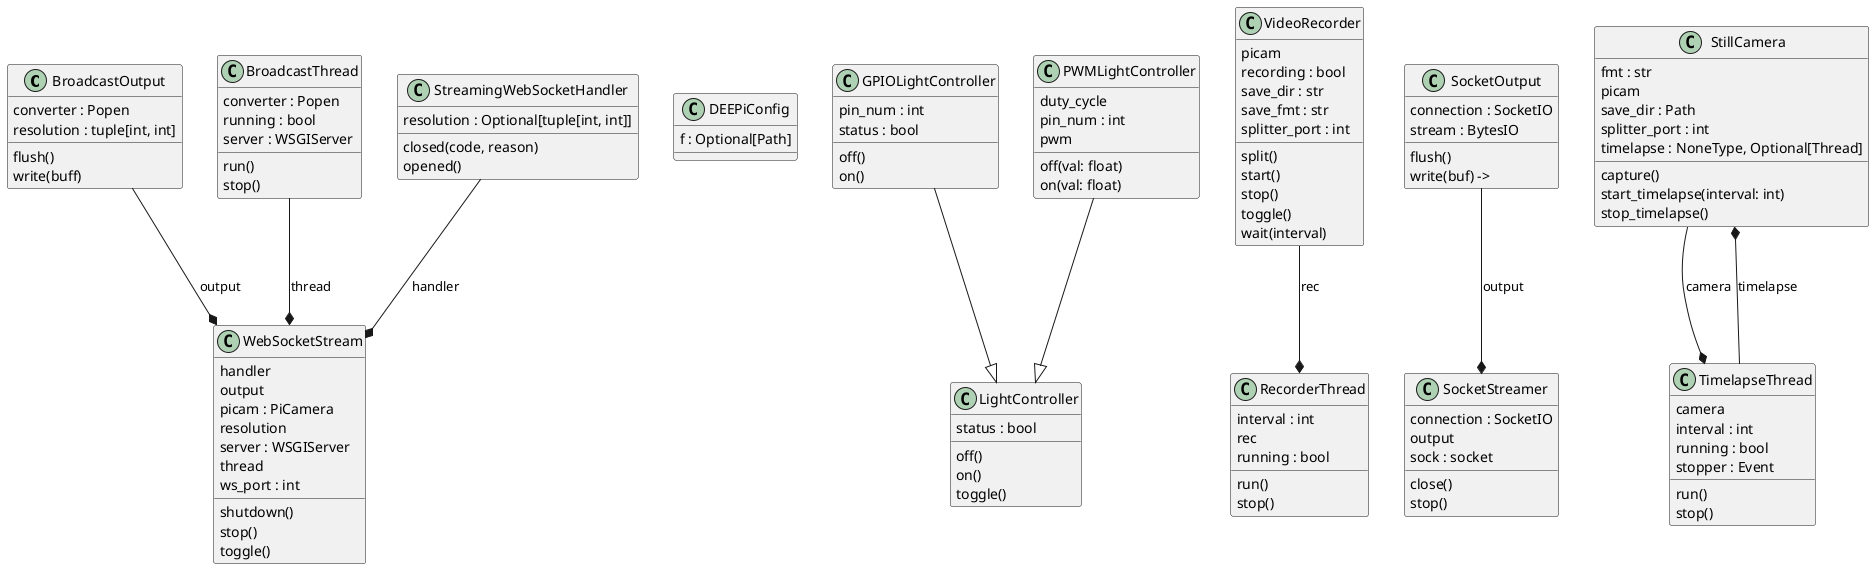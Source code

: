 @startuml classes_deepi
set namespaceSeparator none
class "BroadcastOutput" as deepi.webstreaming.BroadcastOutput {
  converter : Popen
  resolution : tuple[int, int]
  flush()
  write(buff)
}
class "BroadcastThread" as deepi.webstreaming.BroadcastThread {
  converter : Popen
  running : bool
  server : WSGIServer
  run()
  stop()
}
class "DEEPiConfig" as deepi.camera.DEEPiConfig {
  f : Optional[Path]
}
class "GPIOLightController" as deepi.lights.GPIOLightController {
  pin_num : int
  status : bool
  off()
  on()
}
class "LightController" as deepi.lights.LightController {
  status : bool
  off()
  on()
  toggle()
}
class "PWMLightController" as deepi.lights.PWMLightController {
  duty_cycle
  pin_num : int
  pwm
  off(val: float)
  on(val: float)
}
class "RecorderThread" as deepi.camera.RecorderThread {
  interval : int
  rec
  running : bool
  run()
  stop()
}
class "SocketOutput" as deepi.socketstreaming.SocketOutput {
  connection : SocketIO
  stream : BytesIO
  flush()
  write(buf) -> 
}
class "SocketStreamer" as deepi.socketstreaming.SocketStreamer {
  connection : SocketIO
  output
  sock : socket
  close()
  stop()
}
class "StillCamera" as deepi.camera.StillCamera {
  fmt : str
  picam
  save_dir : Path
  splitter_port : int
  timelapse : NoneType, Optional[Thread]
  capture()
  start_timelapse(interval: int)
  stop_timelapse()
}
class "StreamingWebSocketHandler" as deepi.webstreaming.StreamingWebSocketHandler {
  resolution : Optional[tuple[int, int]]
  closed(code, reason)
  opened()
}
class "TimelapseThread" as deepi.camera.TimelapseThread {
  camera
  interval : int
  running : bool
  stopper : Event
  run()
  stop()
}
class "VideoRecorder" as deepi.camera.VideoRecorder {
  picam
  recording : bool
  save_dir : str
  save_fmt : str
  splitter_port : int
  split()
  start()
  stop()
  toggle()
  wait(interval)
}
class "WebSocketStream" as deepi.webstreaming.WebSocketStream {
  handler
  output
  picam : PiCamera
  resolution
  server : WSGIServer
  thread
  ws_port : int
  shutdown()
  stop()
  toggle()
}
deepi.lights.GPIOLightController --|> deepi.lights.LightController
deepi.lights.PWMLightController --|> deepi.lights.LightController
deepi.camera.StillCamera --* deepi.camera.TimelapseThread : camera
deepi.camera.TimelapseThread --* deepi.camera.StillCamera : timelapse
deepi.camera.VideoRecorder --* deepi.camera.RecorderThread : rec
deepi.socketstreaming.SocketOutput --* deepi.socketstreaming.SocketStreamer : output
deepi.webstreaming.BroadcastOutput --* deepi.webstreaming.WebSocketStream : output
deepi.webstreaming.BroadcastThread --* deepi.webstreaming.WebSocketStream : thread
deepi.webstreaming.StreamingWebSocketHandler --* deepi.webstreaming.WebSocketStream : handler
@enduml

